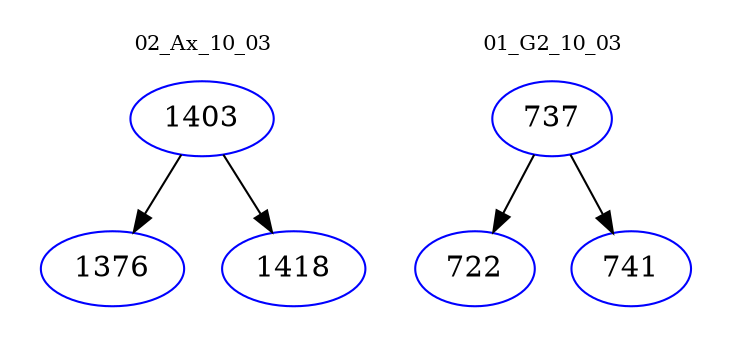 digraph{
subgraph cluster_0 {
color = white
label = "02_Ax_10_03";
fontsize=10;
T0_1403 [label="1403", color="blue"]
T0_1403 -> T0_1376 [color="black"]
T0_1376 [label="1376", color="blue"]
T0_1403 -> T0_1418 [color="black"]
T0_1418 [label="1418", color="blue"]
}
subgraph cluster_1 {
color = white
label = "01_G2_10_03";
fontsize=10;
T1_737 [label="737", color="blue"]
T1_737 -> T1_722 [color="black"]
T1_722 [label="722", color="blue"]
T1_737 -> T1_741 [color="black"]
T1_741 [label="741", color="blue"]
}
}
